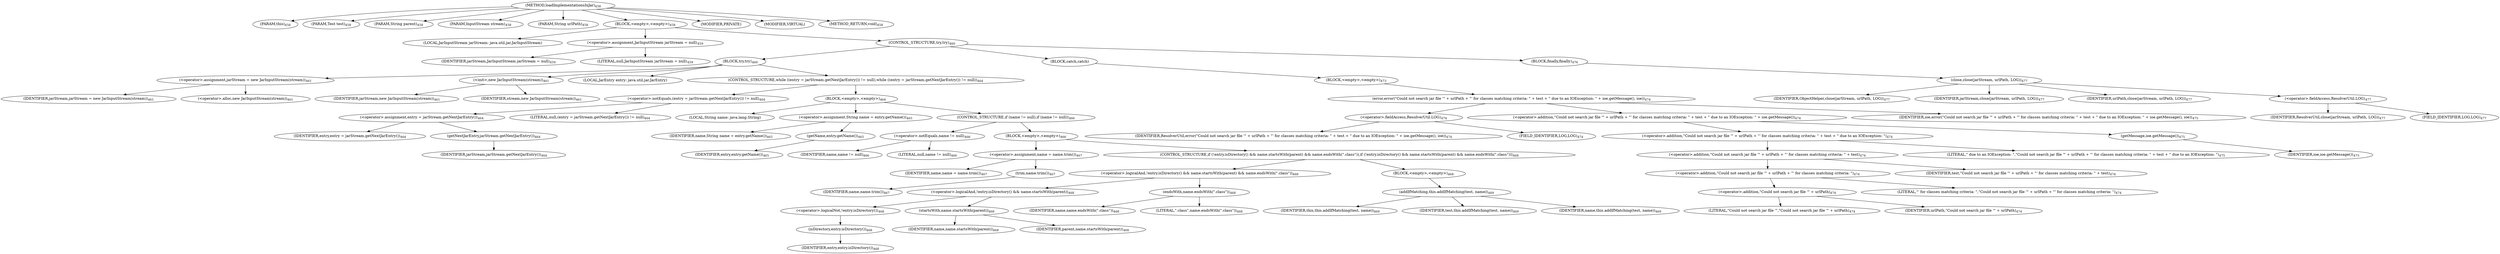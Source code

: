 digraph "loadImplementationsInJar" {  
"861" [label = <(METHOD,loadImplementationsInJar)<SUB>458</SUB>> ]
"71" [label = <(PARAM,this)<SUB>458</SUB>> ]
"862" [label = <(PARAM,Test test)<SUB>458</SUB>> ]
"863" [label = <(PARAM,String parent)<SUB>458</SUB>> ]
"864" [label = <(PARAM,InputStream stream)<SUB>458</SUB>> ]
"865" [label = <(PARAM,String urlPath)<SUB>458</SUB>> ]
"866" [label = <(BLOCK,&lt;empty&gt;,&lt;empty&gt;)<SUB>458</SUB>> ]
"69" [label = <(LOCAL,JarInputStream jarStream: java.util.jar.JarInputStream)> ]
"867" [label = <(&lt;operator&gt;.assignment,JarInputStream jarStream = null)<SUB>459</SUB>> ]
"868" [label = <(IDENTIFIER,jarStream,JarInputStream jarStream = null)<SUB>459</SUB>> ]
"869" [label = <(LITERAL,null,JarInputStream jarStream = null)<SUB>459</SUB>> ]
"870" [label = <(CONTROL_STRUCTURE,try,try)<SUB>460</SUB>> ]
"871" [label = <(BLOCK,try,try)<SUB>460</SUB>> ]
"872" [label = <(&lt;operator&gt;.assignment,jarStream = new JarInputStream(stream))<SUB>461</SUB>> ]
"873" [label = <(IDENTIFIER,jarStream,jarStream = new JarInputStream(stream))<SUB>461</SUB>> ]
"874" [label = <(&lt;operator&gt;.alloc,new JarInputStream(stream))<SUB>461</SUB>> ]
"875" [label = <(&lt;init&gt;,new JarInputStream(stream))<SUB>461</SUB>> ]
"68" [label = <(IDENTIFIER,jarStream,new JarInputStream(stream))<SUB>461</SUB>> ]
"876" [label = <(IDENTIFIER,stream,new JarInputStream(stream))<SUB>461</SUB>> ]
"877" [label = <(LOCAL,JarEntry entry: java.util.jar.JarEntry)> ]
"878" [label = <(CONTROL_STRUCTURE,while ((entry = jarStream.getNextJarEntry()) != null),while ((entry = jarStream.getNextJarEntry()) != null))<SUB>464</SUB>> ]
"879" [label = <(&lt;operator&gt;.notEquals,(entry = jarStream.getNextJarEntry()) != null)<SUB>464</SUB>> ]
"880" [label = <(&lt;operator&gt;.assignment,entry = jarStream.getNextJarEntry())<SUB>464</SUB>> ]
"881" [label = <(IDENTIFIER,entry,entry = jarStream.getNextJarEntry())<SUB>464</SUB>> ]
"882" [label = <(getNextJarEntry,jarStream.getNextJarEntry())<SUB>464</SUB>> ]
"883" [label = <(IDENTIFIER,jarStream,jarStream.getNextJarEntry())<SUB>464</SUB>> ]
"884" [label = <(LITERAL,null,(entry = jarStream.getNextJarEntry()) != null)<SUB>464</SUB>> ]
"885" [label = <(BLOCK,&lt;empty&gt;,&lt;empty&gt;)<SUB>464</SUB>> ]
"886" [label = <(LOCAL,String name: java.lang.String)> ]
"887" [label = <(&lt;operator&gt;.assignment,String name = entry.getName())<SUB>465</SUB>> ]
"888" [label = <(IDENTIFIER,name,String name = entry.getName())<SUB>465</SUB>> ]
"889" [label = <(getName,entry.getName())<SUB>465</SUB>> ]
"890" [label = <(IDENTIFIER,entry,entry.getName())<SUB>465</SUB>> ]
"891" [label = <(CONTROL_STRUCTURE,if (name != null),if (name != null))<SUB>466</SUB>> ]
"892" [label = <(&lt;operator&gt;.notEquals,name != null)<SUB>466</SUB>> ]
"893" [label = <(IDENTIFIER,name,name != null)<SUB>466</SUB>> ]
"894" [label = <(LITERAL,null,name != null)<SUB>466</SUB>> ]
"895" [label = <(BLOCK,&lt;empty&gt;,&lt;empty&gt;)<SUB>466</SUB>> ]
"896" [label = <(&lt;operator&gt;.assignment,name = name.trim())<SUB>467</SUB>> ]
"897" [label = <(IDENTIFIER,name,name = name.trim())<SUB>467</SUB>> ]
"898" [label = <(trim,name.trim())<SUB>467</SUB>> ]
"899" [label = <(IDENTIFIER,name,name.trim())<SUB>467</SUB>> ]
"900" [label = <(CONTROL_STRUCTURE,if (!entry.isDirectory() &amp;&amp; name.startsWith(parent) &amp;&amp; name.endsWith(&quot;.class&quot;)),if (!entry.isDirectory() &amp;&amp; name.startsWith(parent) &amp;&amp; name.endsWith(&quot;.class&quot;)))<SUB>468</SUB>> ]
"901" [label = <(&lt;operator&gt;.logicalAnd,!entry.isDirectory() &amp;&amp; name.startsWith(parent) &amp;&amp; name.endsWith(&quot;.class&quot;))<SUB>468</SUB>> ]
"902" [label = <(&lt;operator&gt;.logicalAnd,!entry.isDirectory() &amp;&amp; name.startsWith(parent))<SUB>468</SUB>> ]
"903" [label = <(&lt;operator&gt;.logicalNot,!entry.isDirectory())<SUB>468</SUB>> ]
"904" [label = <(isDirectory,entry.isDirectory())<SUB>468</SUB>> ]
"905" [label = <(IDENTIFIER,entry,entry.isDirectory())<SUB>468</SUB>> ]
"906" [label = <(startsWith,name.startsWith(parent))<SUB>468</SUB>> ]
"907" [label = <(IDENTIFIER,name,name.startsWith(parent))<SUB>468</SUB>> ]
"908" [label = <(IDENTIFIER,parent,name.startsWith(parent))<SUB>468</SUB>> ]
"909" [label = <(endsWith,name.endsWith(&quot;.class&quot;))<SUB>468</SUB>> ]
"910" [label = <(IDENTIFIER,name,name.endsWith(&quot;.class&quot;))<SUB>468</SUB>> ]
"911" [label = <(LITERAL,&quot;.class&quot;,name.endsWith(&quot;.class&quot;))<SUB>468</SUB>> ]
"912" [label = <(BLOCK,&lt;empty&gt;,&lt;empty&gt;)<SUB>468</SUB>> ]
"913" [label = <(addIfMatching,this.addIfMatching(test, name))<SUB>469</SUB>> ]
"70" [label = <(IDENTIFIER,this,this.addIfMatching(test, name))<SUB>469</SUB>> ]
"914" [label = <(IDENTIFIER,test,this.addIfMatching(test, name))<SUB>469</SUB>> ]
"915" [label = <(IDENTIFIER,name,this.addIfMatching(test, name))<SUB>469</SUB>> ]
"916" [label = <(BLOCK,catch,catch)> ]
"917" [label = <(BLOCK,&lt;empty&gt;,&lt;empty&gt;)<SUB>473</SUB>> ]
"918" [label = <(error,error(&quot;Could not search jar file '&quot; + urlPath + &quot;' for classes matching criteria: &quot; + test + &quot; due to an IOException: &quot; + ioe.getMessage(), ioe))<SUB>474</SUB>> ]
"919" [label = <(&lt;operator&gt;.fieldAccess,ResolverUtil.LOG)<SUB>474</SUB>> ]
"920" [label = <(IDENTIFIER,ResolverUtil,error(&quot;Could not search jar file '&quot; + urlPath + &quot;' for classes matching criteria: &quot; + test + &quot; due to an IOException: &quot; + ioe.getMessage(), ioe))<SUB>474</SUB>> ]
"921" [label = <(FIELD_IDENTIFIER,LOG,LOG)<SUB>474</SUB>> ]
"922" [label = <(&lt;operator&gt;.addition,&quot;Could not search jar file '&quot; + urlPath + &quot;' for classes matching criteria: &quot; + test + &quot; due to an IOException: &quot; + ioe.getMessage())<SUB>474</SUB>> ]
"923" [label = <(&lt;operator&gt;.addition,&quot;Could not search jar file '&quot; + urlPath + &quot;' for classes matching criteria: &quot; + test + &quot; due to an IOException: &quot;)<SUB>474</SUB>> ]
"924" [label = <(&lt;operator&gt;.addition,&quot;Could not search jar file '&quot; + urlPath + &quot;' for classes matching criteria: &quot; + test)<SUB>474</SUB>> ]
"925" [label = <(&lt;operator&gt;.addition,&quot;Could not search jar file '&quot; + urlPath + &quot;' for classes matching criteria: &quot;)<SUB>474</SUB>> ]
"926" [label = <(&lt;operator&gt;.addition,&quot;Could not search jar file '&quot; + urlPath)<SUB>474</SUB>> ]
"927" [label = <(LITERAL,&quot;Could not search jar file '&quot;,&quot;Could not search jar file '&quot; + urlPath)<SUB>474</SUB>> ]
"928" [label = <(IDENTIFIER,urlPath,&quot;Could not search jar file '&quot; + urlPath)<SUB>474</SUB>> ]
"929" [label = <(LITERAL,&quot;' for classes matching criteria: &quot;,&quot;Could not search jar file '&quot; + urlPath + &quot;' for classes matching criteria: &quot;)<SUB>474</SUB>> ]
"930" [label = <(IDENTIFIER,test,&quot;Could not search jar file '&quot; + urlPath + &quot;' for classes matching criteria: &quot; + test)<SUB>474</SUB>> ]
"931" [label = <(LITERAL,&quot; due to an IOException: &quot;,&quot;Could not search jar file '&quot; + urlPath + &quot;' for classes matching criteria: &quot; + test + &quot; due to an IOException: &quot;)<SUB>475</SUB>> ]
"932" [label = <(getMessage,ioe.getMessage())<SUB>475</SUB>> ]
"933" [label = <(IDENTIFIER,ioe,ioe.getMessage())<SUB>475</SUB>> ]
"934" [label = <(IDENTIFIER,ioe,error(&quot;Could not search jar file '&quot; + urlPath + &quot;' for classes matching criteria: &quot; + test + &quot; due to an IOException: &quot; + ioe.getMessage(), ioe))<SUB>475</SUB>> ]
"935" [label = <(BLOCK,finally,finally)<SUB>476</SUB>> ]
"936" [label = <(close,close(jarStream, urlPath, LOG))<SUB>477</SUB>> ]
"937" [label = <(IDENTIFIER,ObjectHelper,close(jarStream, urlPath, LOG))<SUB>477</SUB>> ]
"938" [label = <(IDENTIFIER,jarStream,close(jarStream, urlPath, LOG))<SUB>477</SUB>> ]
"939" [label = <(IDENTIFIER,urlPath,close(jarStream, urlPath, LOG))<SUB>477</SUB>> ]
"940" [label = <(&lt;operator&gt;.fieldAccess,ResolverUtil.LOG)<SUB>477</SUB>> ]
"941" [label = <(IDENTIFIER,ResolverUtil,close(jarStream, urlPath, LOG))<SUB>477</SUB>> ]
"942" [label = <(FIELD_IDENTIFIER,LOG,LOG)<SUB>477</SUB>> ]
"943" [label = <(MODIFIER,PRIVATE)> ]
"944" [label = <(MODIFIER,VIRTUAL)> ]
"945" [label = <(METHOD_RETURN,void)<SUB>458</SUB>> ]
  "861" -> "71" 
  "861" -> "862" 
  "861" -> "863" 
  "861" -> "864" 
  "861" -> "865" 
  "861" -> "866" 
  "861" -> "943" 
  "861" -> "944" 
  "861" -> "945" 
  "866" -> "69" 
  "866" -> "867" 
  "866" -> "870" 
  "867" -> "868" 
  "867" -> "869" 
  "870" -> "871" 
  "870" -> "916" 
  "870" -> "935" 
  "871" -> "872" 
  "871" -> "875" 
  "871" -> "877" 
  "871" -> "878" 
  "872" -> "873" 
  "872" -> "874" 
  "875" -> "68" 
  "875" -> "876" 
  "878" -> "879" 
  "878" -> "885" 
  "879" -> "880" 
  "879" -> "884" 
  "880" -> "881" 
  "880" -> "882" 
  "882" -> "883" 
  "885" -> "886" 
  "885" -> "887" 
  "885" -> "891" 
  "887" -> "888" 
  "887" -> "889" 
  "889" -> "890" 
  "891" -> "892" 
  "891" -> "895" 
  "892" -> "893" 
  "892" -> "894" 
  "895" -> "896" 
  "895" -> "900" 
  "896" -> "897" 
  "896" -> "898" 
  "898" -> "899" 
  "900" -> "901" 
  "900" -> "912" 
  "901" -> "902" 
  "901" -> "909" 
  "902" -> "903" 
  "902" -> "906" 
  "903" -> "904" 
  "904" -> "905" 
  "906" -> "907" 
  "906" -> "908" 
  "909" -> "910" 
  "909" -> "911" 
  "912" -> "913" 
  "913" -> "70" 
  "913" -> "914" 
  "913" -> "915" 
  "916" -> "917" 
  "917" -> "918" 
  "918" -> "919" 
  "918" -> "922" 
  "918" -> "934" 
  "919" -> "920" 
  "919" -> "921" 
  "922" -> "923" 
  "922" -> "932" 
  "923" -> "924" 
  "923" -> "931" 
  "924" -> "925" 
  "924" -> "930" 
  "925" -> "926" 
  "925" -> "929" 
  "926" -> "927" 
  "926" -> "928" 
  "932" -> "933" 
  "935" -> "936" 
  "936" -> "937" 
  "936" -> "938" 
  "936" -> "939" 
  "936" -> "940" 
  "940" -> "941" 
  "940" -> "942" 
}

